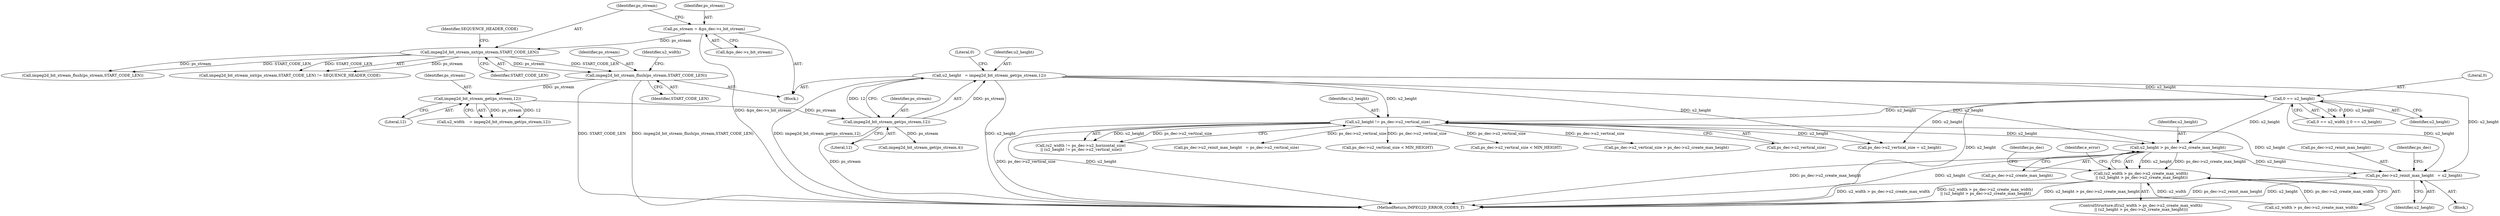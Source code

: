 digraph "0_Android_bef16671c891e16f25a7b174bc528eea109357be@API" {
"1000227" [label="(Call,u2_height > ps_dec->u2_create_max_height)"];
"1000166" [label="(Call,0 == u2_height)"];
"1000156" [label="(Call,u2_height   = impeg2d_bit_stream_get(ps_stream,12))"];
"1000158" [label="(Call,impeg2d_bit_stream_get(ps_stream,12))"];
"1000153" [label="(Call,impeg2d_bit_stream_get(ps_stream,12))"];
"1000148" [label="(Call,impeg2d_bit_stream_flush(ps_stream,START_CODE_LEN))"];
"1000138" [label="(Call,impeg2d_bit_stream_nxt(ps_stream,START_CODE_LEN))"];
"1000128" [label="(Call,ps_stream = &ps_dec->s_bit_stream)"];
"1000183" [label="(Call,u2_height != ps_dec->u2_vertical_size)"];
"1000221" [label="(Call,(u2_width > ps_dec->u2_create_max_width)\n || (u2_height > ps_dec->u2_create_max_height))"];
"1000237" [label="(Call,ps_dec->u2_reinit_max_height   = u2_height)"];
"1000150" [label="(Identifier,START_CODE_LEN)"];
"1000137" [label="(Call,impeg2d_bit_stream_nxt(ps_stream,START_CODE_LEN) != SEQUENCE_HEADER_CODE)"];
"1000238" [label="(Call,ps_dec->u2_reinit_max_height)"];
"1000227" [label="(Call,u2_height > ps_dec->u2_create_max_height)"];
"1000149" [label="(Identifier,ps_stream)"];
"1000141" [label="(Identifier,SEQUENCE_HEADER_CODE)"];
"1000151" [label="(Call,u2_width    = impeg2d_bit_stream_get(ps_stream,12))"];
"1000201" [label="(Call,ps_dec->u2_vertical_size = u2_height)"];
"1000162" [label="(Call,0 == u2_width || 0 == u2_height)"];
"1000126" [label="(Block,)"];
"1000167" [label="(Literal,0)"];
"1000160" [label="(Literal,12)"];
"1000153" [label="(Call,impeg2d_bit_stream_get(ps_stream,12))"];
"1000156" [label="(Call,u2_height   = impeg2d_bit_stream_get(ps_stream,12))"];
"1000129" [label="(Identifier,ps_stream)"];
"1000184" [label="(Identifier,u2_height)"];
"1000327" [label="(Call,impeg2d_bit_stream_get(ps_stream,4))"];
"1000164" [label="(Literal,0)"];
"1000229" [label="(Call,ps_dec->u2_create_max_height)"];
"1000152" [label="(Identifier,u2_width)"];
"1000254" [label="(Identifier,ps_dec)"];
"1000241" [label="(Identifier,u2_height)"];
"1000232" [label="(Block,)"];
"1000177" [label="(Call,(u2_width != ps_dec->u2_horizontal_size)\n || (u2_height != ps_dec->u2_vertical_size))"];
"1000157" [label="(Identifier,u2_height)"];
"1000139" [label="(Identifier,ps_stream)"];
"1000292" [label="(Call,ps_dec->u2_reinit_max_height   = ps_dec->u2_vertical_size)"];
"1000228" [label="(Identifier,u2_height)"];
"1000159" [label="(Identifier,ps_stream)"];
"1000257" [label="(Call,ps_dec->u2_vertical_size < MIN_HEIGHT)"];
"1000143" [label="(Call,impeg2d_bit_stream_flush(ps_stream,START_CODE_LEN))"];
"1000166" [label="(Call,0 == u2_height)"];
"1000221" [label="(Call,(u2_width > ps_dec->u2_create_max_width)\n || (u2_height > ps_dec->u2_create_max_height))"];
"1000148" [label="(Call,impeg2d_bit_stream_flush(ps_stream,START_CODE_LEN))"];
"1000155" [label="(Literal,12)"];
"1000183" [label="(Call,u2_height != ps_dec->u2_vertical_size)"];
"1000158" [label="(Call,impeg2d_bit_stream_get(ps_stream,12))"];
"1000437" [label="(MethodReturn,IMPEG2D_ERROR_CODES_T)"];
"1000138" [label="(Call,impeg2d_bit_stream_nxt(ps_stream,START_CODE_LEN))"];
"1000128" [label="(Call,ps_stream = &ps_dec->s_bit_stream)"];
"1000220" [label="(ControlStructure,if((u2_width > ps_dec->u2_create_max_width)\n || (u2_height > ps_dec->u2_create_max_height)))"];
"1000222" [label="(Call,u2_width > ps_dec->u2_create_max_width)"];
"1000237" [label="(Call,ps_dec->u2_reinit_max_height   = u2_height)"];
"1000315" [label="(Call,ps_dec->u2_vertical_size < MIN_HEIGHT)"];
"1000154" [label="(Identifier,ps_stream)"];
"1000140" [label="(Identifier,START_CODE_LEN)"];
"1000244" [label="(Identifier,ps_dec)"];
"1000280" [label="(Call,ps_dec->u2_vertical_size > ps_dec->u2_create_max_height)"];
"1000235" [label="(Identifier,e_error)"];
"1000168" [label="(Identifier,u2_height)"];
"1000185" [label="(Call,ps_dec->u2_vertical_size)"];
"1000130" [label="(Call,&ps_dec->s_bit_stream)"];
"1000227" -> "1000221"  [label="AST: "];
"1000227" -> "1000229"  [label="CFG: "];
"1000228" -> "1000227"  [label="AST: "];
"1000229" -> "1000227"  [label="AST: "];
"1000221" -> "1000227"  [label="CFG: "];
"1000227" -> "1000437"  [label="DDG: u2_height"];
"1000227" -> "1000437"  [label="DDG: ps_dec->u2_create_max_height"];
"1000227" -> "1000221"  [label="DDG: u2_height"];
"1000227" -> "1000221"  [label="DDG: ps_dec->u2_create_max_height"];
"1000166" -> "1000227"  [label="DDG: u2_height"];
"1000156" -> "1000227"  [label="DDG: u2_height"];
"1000183" -> "1000227"  [label="DDG: u2_height"];
"1000227" -> "1000237"  [label="DDG: u2_height"];
"1000166" -> "1000162"  [label="AST: "];
"1000166" -> "1000168"  [label="CFG: "];
"1000167" -> "1000166"  [label="AST: "];
"1000168" -> "1000166"  [label="AST: "];
"1000162" -> "1000166"  [label="CFG: "];
"1000166" -> "1000437"  [label="DDG: u2_height"];
"1000166" -> "1000162"  [label="DDG: 0"];
"1000166" -> "1000162"  [label="DDG: u2_height"];
"1000156" -> "1000166"  [label="DDG: u2_height"];
"1000166" -> "1000183"  [label="DDG: u2_height"];
"1000166" -> "1000201"  [label="DDG: u2_height"];
"1000166" -> "1000237"  [label="DDG: u2_height"];
"1000156" -> "1000126"  [label="AST: "];
"1000156" -> "1000158"  [label="CFG: "];
"1000157" -> "1000156"  [label="AST: "];
"1000158" -> "1000156"  [label="AST: "];
"1000164" -> "1000156"  [label="CFG: "];
"1000156" -> "1000437"  [label="DDG: u2_height"];
"1000156" -> "1000437"  [label="DDG: impeg2d_bit_stream_get(ps_stream,12)"];
"1000158" -> "1000156"  [label="DDG: ps_stream"];
"1000158" -> "1000156"  [label="DDG: 12"];
"1000156" -> "1000183"  [label="DDG: u2_height"];
"1000156" -> "1000201"  [label="DDG: u2_height"];
"1000156" -> "1000237"  [label="DDG: u2_height"];
"1000158" -> "1000160"  [label="CFG: "];
"1000159" -> "1000158"  [label="AST: "];
"1000160" -> "1000158"  [label="AST: "];
"1000158" -> "1000437"  [label="DDG: ps_stream"];
"1000153" -> "1000158"  [label="DDG: ps_stream"];
"1000158" -> "1000327"  [label="DDG: ps_stream"];
"1000153" -> "1000151"  [label="AST: "];
"1000153" -> "1000155"  [label="CFG: "];
"1000154" -> "1000153"  [label="AST: "];
"1000155" -> "1000153"  [label="AST: "];
"1000151" -> "1000153"  [label="CFG: "];
"1000153" -> "1000151"  [label="DDG: ps_stream"];
"1000153" -> "1000151"  [label="DDG: 12"];
"1000148" -> "1000153"  [label="DDG: ps_stream"];
"1000148" -> "1000126"  [label="AST: "];
"1000148" -> "1000150"  [label="CFG: "];
"1000149" -> "1000148"  [label="AST: "];
"1000150" -> "1000148"  [label="AST: "];
"1000152" -> "1000148"  [label="CFG: "];
"1000148" -> "1000437"  [label="DDG: impeg2d_bit_stream_flush(ps_stream,START_CODE_LEN)"];
"1000148" -> "1000437"  [label="DDG: START_CODE_LEN"];
"1000138" -> "1000148"  [label="DDG: ps_stream"];
"1000138" -> "1000148"  [label="DDG: START_CODE_LEN"];
"1000138" -> "1000137"  [label="AST: "];
"1000138" -> "1000140"  [label="CFG: "];
"1000139" -> "1000138"  [label="AST: "];
"1000140" -> "1000138"  [label="AST: "];
"1000141" -> "1000138"  [label="CFG: "];
"1000138" -> "1000137"  [label="DDG: ps_stream"];
"1000138" -> "1000137"  [label="DDG: START_CODE_LEN"];
"1000128" -> "1000138"  [label="DDG: ps_stream"];
"1000138" -> "1000143"  [label="DDG: ps_stream"];
"1000138" -> "1000143"  [label="DDG: START_CODE_LEN"];
"1000128" -> "1000126"  [label="AST: "];
"1000128" -> "1000130"  [label="CFG: "];
"1000129" -> "1000128"  [label="AST: "];
"1000130" -> "1000128"  [label="AST: "];
"1000139" -> "1000128"  [label="CFG: "];
"1000128" -> "1000437"  [label="DDG: &ps_dec->s_bit_stream"];
"1000183" -> "1000177"  [label="AST: "];
"1000183" -> "1000185"  [label="CFG: "];
"1000184" -> "1000183"  [label="AST: "];
"1000185" -> "1000183"  [label="AST: "];
"1000177" -> "1000183"  [label="CFG: "];
"1000183" -> "1000437"  [label="DDG: ps_dec->u2_vertical_size"];
"1000183" -> "1000437"  [label="DDG: u2_height"];
"1000183" -> "1000177"  [label="DDG: u2_height"];
"1000183" -> "1000177"  [label="DDG: ps_dec->u2_vertical_size"];
"1000183" -> "1000201"  [label="DDG: u2_height"];
"1000183" -> "1000237"  [label="DDG: u2_height"];
"1000183" -> "1000257"  [label="DDG: ps_dec->u2_vertical_size"];
"1000183" -> "1000280"  [label="DDG: ps_dec->u2_vertical_size"];
"1000183" -> "1000292"  [label="DDG: ps_dec->u2_vertical_size"];
"1000183" -> "1000315"  [label="DDG: ps_dec->u2_vertical_size"];
"1000221" -> "1000220"  [label="AST: "];
"1000221" -> "1000222"  [label="CFG: "];
"1000222" -> "1000221"  [label="AST: "];
"1000235" -> "1000221"  [label="CFG: "];
"1000254" -> "1000221"  [label="CFG: "];
"1000221" -> "1000437"  [label="DDG: (u2_width > ps_dec->u2_create_max_width)\n || (u2_height > ps_dec->u2_create_max_height)"];
"1000221" -> "1000437"  [label="DDG: u2_height > ps_dec->u2_create_max_height"];
"1000221" -> "1000437"  [label="DDG: u2_width > ps_dec->u2_create_max_width"];
"1000222" -> "1000221"  [label="DDG: u2_width"];
"1000222" -> "1000221"  [label="DDG: ps_dec->u2_create_max_width"];
"1000237" -> "1000232"  [label="AST: "];
"1000237" -> "1000241"  [label="CFG: "];
"1000238" -> "1000237"  [label="AST: "];
"1000241" -> "1000237"  [label="AST: "];
"1000244" -> "1000237"  [label="CFG: "];
"1000237" -> "1000437"  [label="DDG: ps_dec->u2_reinit_max_height"];
"1000237" -> "1000437"  [label="DDG: u2_height"];
}

